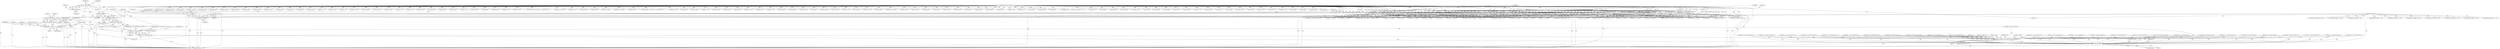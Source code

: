 digraph "0_radare2_f41e941341e44aa86edd4483c4487ec09a074257@API" {
"1001619" [label="(Call,sprintf (str, \" v%i, v%i, %s\", vA, vB, flag_str))"];
"1001545" [label="(Call,vA = (buf[1] & 0x0f))"];
"1001547" [label="(Call,buf[1] & 0x0f)"];
"1000125" [label="(MethodParameterIn,const ut8 *buf)"];
"1001552" [label="(Call,vB = (buf[1] & 0xf0) >> 4)"];
"1001554" [label="(Call,(buf[1] & 0xf0) >> 4)"];
"1001555" [label="(Call,buf[1] & 0xf0)"];
"1001610" [label="(Call,flag_str = R_ASM_GET_NAME (a, 'f', vC))"];
"1001612" [label="(Call,R_ASM_GET_NAME (a, 'f', vC))"];
"1000123" [label="(MethodParameterIn,RAsm *a)"];
"1001561" [label="(Call,vC = (buf[3] << 8) | buf[2])"];
"1001563" [label="(Call,(buf[3] << 8) | buf[2])"];
"1001564" [label="(Call,buf[3] << 8)"];
"1000183" [label="(Call,buf[3] << 8)"];
"1000280" [label="(Call,buf[3] << 8)"];
"1000242" [label="(Call,buf[3] << 8)"];
"1000238" [label="(Call,buf[2] | (buf[3] << 8))"];
"1000179" [label="(Call,buf[2] | (buf[3] << 8))"];
"1000276" [label="(Call,buf[2] | (buf[3] << 8))"];
"1001635" [label="(Call,r_str_concat (strasm, str))"];
"1001633" [label="(Call,strasm = r_str_concat (strasm, str))"];
"1002026" [label="(Call,strncpy (op->buf_asm, strasm, sizeof (op->buf_asm) - 1))"];
"1002088" [label="(Call,free (strasm))"];
"1001284" [label="(Call,buf[4] & 0xf0)"];
"1001296" [label="(Call,buf[5] & 0xf0)"];
"1001564" [label="(Call,buf[3] << 8)"];
"1000242" [label="(Call,buf[3] << 8)"];
"1001867" [label="(Call,buf[4] & 0xf0)"];
"1001700" [label="(Call,(int) buf[1])"];
"1001728" [label="(Call,buf[0] == 0x25)"];
"1000243" [label="(Call,buf[3])"];
"1000862" [label="(Call,(char) buf[1])"];
"1001256" [label="(Call,buf[4] & 0x0f)"];
"1000930" [label="(Call,buf[3] << 8)"];
"1001569" [label="(Call,buf[2])"];
"1001098" [label="(Call,buf[5] & 0x0f)"];
"1001613" [label="(Identifier,a)"];
"1001610" [label="(Call,flag_str = R_ASM_GET_NAME (a, 'f', vC))"];
"1002027" [label="(Call,op->buf_asm)"];
"1000498" [label="(Call,buf[1] & 0x0f)"];
"1000277" [label="(Call,buf[2])"];
"1002025" [label="(Block,)"];
"1001120" [label="(Call,buf[5] & 0x0f)"];
"1001040" [label="(Call,buf[3] << 8)"];
"1001333" [label="(Call,(buf[3] << 8) | buf[2])"];
"1001334" [label="(Call,buf[3] << 8)"];
"1001918" [label="(Call,buf[4] & 0xf0)"];
"1000636" [label="(Call,buf[3] << 24)"];
"1001624" [label="(Identifier,flag_str)"];
"1000839" [label="(Call,buf[3] << 8)"];
"1001371" [label="(Call,buf[0] == 0x1c)"];
"1001459" [label="(Call,(buf[3]<<8) | buf[2])"];
"1001069" [label="(Call,buf[4] & 0x0f)"];
"1001214" [label="(Call,buf[3] << 8)"];
"1002092" [label="(MethodReturn,static int)"];
"1000724" [label="(Call,(llint)buf[7])"];
"1001667" [label="(Call,buf[2] << 24)"];
"1001545" [label="(Call,vA = (buf[1] & 0x0f))"];
"1000732" [label="(Call,(llint)buf[8])"];
"1001563" [label="(Call,(buf[3] << 8) | buf[2])"];
"1001873" [label="(Call,buf[5] & 0x0f)"];
"1001510" [label="(Call,(buf[3] << 8) | buf[2])"];
"1000304" [label="(Call,buf[7] << 24)"];
"1000905" [label="(Call,buf[3] << 8 | buf[2])"];
"1001443" [label="(Call,buf[1] & 0x0f)"];
"1001175" [label="(Call,buf[5] << 8)"];
"1000867" [label="(Call,strasm = r_str_concat (strasm, str))"];
"1000982" [label="(Call,strasm = r_str_concat (strasm, str))"];
"1000587" [label="(Call,buf[0] == 0x17)"];
"1001551" [label="(Literal,0x0f)"];
"1000822" [label="(Call,buf[1] & 0x0f)"];
"1001602" [label="(Call,sprintf (str, \" v%i, v%i, class+%i\", vA, vB, vC))"];
"1000946" [label="(Call,strasm = r_str_concat (strasm, str))"];
"1000179" [label="(Call,buf[2] | (buf[3] << 8))"];
"1001952" [label="(Call,buf[0] == 0x24)"];
"1001810" [label="(Call,buf[1] & 0xf0)"];
"1000447" [label="(Call,buf[3] << 8)"];
"1000906" [label="(Call,buf[3] << 8)"];
"1000887" [label="(Call,strasm = r_str_concat (strasm, str))"];
"1000581" [label="(Call,buf[5] << 24)"];
"1000236" [label="(Call,array_size = buf[2] | (buf[3] << 8))"];
"1000123" [label="(MethodParameterIn,RAsm *a)"];
"1001656" [label="(Call,buf[4] << 8)"];
"1001895" [label="(Call,buf[5] & 0x0f)"];
"1000685" [label="(Call,(llint)buf[2])"];
"1001245" [label="(Call,buf[4] & 0xf0)"];
"1001268" [label="(Call,buf[5] & 0x0f)"];
"1001239" [label="(Call,buf[4] & 0x0f)"];
"1001719" [label="(Call,buf[5] << 8)"];
"1001615" [label="(Identifier,vC)"];
"1001434" [label="(Call,strasm = r_str_concat (strasm, str))"];
"1001451" [label="(Call,buf[1] & 0xf0)"];
"1001351" [label="(Call,R_ASM_GET_OFFSET (a, 's', vB))"];
"1000700" [label="(Call,(llint)buf[4])"];
"1000177" [label="(Call,array_size = buf[2] | (buf[3] << 8))"];
"1000446" [label="(Call,(buf[3] << 8) | buf[2])"];
"1002089" [label="(Identifier,strasm)"];
"1001844" [label="(Call,buf[4] & 0x0f)"];
"1001021" [label="(Call,strasm = r_str_concat (strasm, str))"];
"1001633" [label="(Call,strasm = r_str_concat (strasm, str))"];
"1001618" [label="(Block,)"];
"1000458" [label="(Call,buf[5] << 8)"];
"1001460" [label="(Call,buf[3]<<8)"];
"1001377" [label="(Call,buf[0] == 0x1f)"];
"1001470" [label="(Call,R_ASM_GET_OFFSET (a, 'o', vC))"];
"1000340" [label="(Call,strasm = NULL)"];
"1001651" [label="(Call,buf[5] | (buf[4] << 8) | (buf[3] << 16) | (buf[2] << 24))"];
"1001559" [label="(Literal,0xf0)"];
"1000457" [label="(Call,(buf[5] << 8) | buf[4])"];
"1001011" [label="(Call,buf[4] << 16)"];
"1000631" [label="(Call,buf[2] << 16)"];
"1000955" [label="(Call,buf[1] & 0x0f)"];
"1001092" [label="(Call,buf[4] & 0xf0)"];
"1000853" [label="(Call,strasm = r_str_concat (strasm, str))"];
"1000489" [label="(Call,strasm = r_str_concat (strasm, str))"];
"1002040" [label="(Identifier,op)"];
"1001798" [label="(Call,strasm = r_str_concat (strasm, str))"];
"1001587" [label="(Call,R_ASM_GET_NAME (a, 'c', vC))"];
"1001579" [label="(Call,buf[0] == 0x23)"];
"1001494" [label="(Call,strasm = r_str_concat (strasm, str))"];
"1000423" [label="(Call,(buf[3] << 8) | buf[2])"];
"1000925" [label="(Call,buf[2] | (buf[3] << 8) | (buf[4] << 16) | (buf[5] << 24))"];
"1000407" [label="(Call,strasm = r_str_concat (strasm, str))"];
"1001769" [label="(Call,R_ASM_GET_NAME (a, 'm', vB))"];
"1001174" [label="(Call,(buf[5] << 8) | buf[4])"];
"1001565" [label="(Call,buf[3])"];
"1001912" [label="(Call,buf[4] & 0x0f)"];
"1000288" [label="(Call,buf[4] | (buf[5] << 8) | (buf[6] << 16) | (buf[7] << 24))"];
"1000642" [label="(Call,buf[0] == 0x19)"];
"1000558" [label="(Call,(int) buf[1])"];
"1000830" [label="(Call,buf[1] & 0xf0)"];
"1000745" [label="(Call,strasm = r_str_concat (strasm, str))"];
"1001662" [label="(Call,buf[3] << 16)"];
"1001609" [label="(Block,)"];
"1000802" [label="(Call,(int) buf[3])"];
"1000941" [label="(Call,buf[5] << 24)"];
"1001889" [label="(Call,buf[4] & 0xf0)"];
"1001924" [label="(Call,buf[5] & 0x0f)"];
"1000914" [label="(Call,strasm = r_str_concat (strasm, str))"];
"1002091" [label="(Identifier,size)"];
"1001642" [label="(Call,(int) buf[1])"];
"1001574" [label="(Call,buf[0] == 0x20)"];
"1001108" [label="(Call,buf[4] & 0x0f)"];
"1000779" [label="(Call,strasm = r_str_concat (strasm, str))"];
"1000973" [label="(Call,buf[3] << 8 | buf[2])"];
"1001556" [label="(Call,buf[1])"];
"1000437" [label="(Call,strasm = r_str_concat (strasm, str))"];
"1001635" [label="(Call,r_str_concat (strasm, str))"];
"1001548" [label="(Call,buf[1])"];
"1000936" [label="(Call,buf[4] << 16)"];
"1001818" [label="(Call,(buf[3] << 8) | buf[2])"];
"1000281" [label="(Call,buf[3])"];
"1002030" [label="(Identifier,strasm)"];
"1001114" [label="(Call,buf[4] & 0xf0)"];
"1000813" [label="(Call,strasm = r_str_concat (strasm, str))"];
"1001193" [label="(Call,strasm = r_str_concat (strasm, str))"];
"1001163" [label="(Call,(buf[3] << 8) | buf[2])"];
"1000517" [label="(Call,strasm = r_str_concat (strasm, str))"];
"1001691" [label="(Call,strasm = r_str_concat (strasm, str))"];
"1000155" [label="(Call,op->buf_asm[0] = 0)"];
"1001262" [label="(Call,buf[4] & 0xf0)"];
"1000761" [label="(Call,(int) buf[2])"];
"1001623" [label="(Identifier,vB)"];
"1002017" [label="(Call,strasm = NULL)"];
"1000963" [label="(Call,buf[1] & 0xf0)"];
"1000535" [label="(Call,(buf[3] << 8) | buf[2])"];
"1002031" [label="(Call,sizeof (op->buf_asm) - 1)"];
"1001146" [label="(Call,strasm = r_str_concat (strasm, str))"];
"1000480" [label="(Call,(int) buf[1])"];
"1001278" [label="(Call,buf[4] & 0x0f)"];
"1000536" [label="(Call,buf[3] << 8)"];
"1001075" [label="(Call,buf[4] & 0xf0)"];
"1000299" [label="(Call,buf[6] << 16)"];
"1000621" [label="(Call,(int) buf[1])"];
"1000183" [label="(Call,buf[3] << 8)"];
"1000795" [label="(Call,(int) buf[2])"];
"1001560" [label="(Literal,4)"];
"1001612" [label="(Call,R_ASM_GET_NAME (a, 'f', vC))"];
"1001674" [label="(Call,R_ASM_GET_OFFSET (a, 's', vB))"];
"1001382" [label="(Call,buf[0] == 0x22)"];
"1001634" [label="(Identifier,strasm)"];
"1001229" [label="(Call,buf[4] & 0x0f)"];
"1001718" [label="(Call,(buf[5] << 8) | buf[4])"];
"1000549" [label="(Call,strasm = r_str_concat (strasm, str))"];
"1000127" [label="(Block,)"];
"1001205" [label="(Call,buf[1] & 0xf0)"];
"1001617" [label="(Identifier,flag_str)"];
"1001570" [label="(Identifier,buf)"];
"1001930" [label="(Call,buf[5] & 0xf0)"];
"1000692" [label="(Call,(llint)buf[3])"];
"1001883" [label="(Call,buf[4] & 0x0f)"];
"1001547" [label="(Call,buf[1] & 0x0f)"];
"1000896" [label="(Call,(int) buf[1])"];
"1001611" [label="(Identifier,flag_str)"];
"1001561" [label="(Call,vC = (buf[3] << 8) | buf[2])"];
"1000274" [label="(Call,elem_width = buf[2] | (buf[3] << 8))"];
"1000280" [label="(Call,buf[3] << 8)"];
"1001290" [label="(Call,buf[5] & 0x0f)"];
"1000974" [label="(Call,buf[3] << 8)"];
"1000768" [label="(Call,(int) buf[3])"];
"1000276" [label="(Call,buf[2] | (buf[3] << 8))"];
"1001086" [label="(Call,buf[4] & 0x0f)"];
"1001511" [label="(Call,buf[3] << 8)"];
"1001317" [label="(Call,strasm = r_str_concat (strasm, str))"];
"1001620" [label="(Identifier,str)"];
"1001622" [label="(Identifier,vA)"];
"1000708" [label="(Call,(llint)buf[5])"];
"1000838" [label="(Call,(buf[3] << 8) | buf[2])"];
"1001850" [label="(Call,buf[4] & 0xf0)"];
"1001614" [label="(Literal,'f')"];
"1001627" [label="(Call,sprintf (str, \" v%i, v%i, field+%i\", vA, vB, vC))"];
"1000612" [label="(Call,strasm = r_str_concat (strasm, str))"];
"1001164" [label="(Call,buf[3] << 8)"];
"1000667" [label="(Call,strasm = r_str_concat (strasm, str))"];
"1001126" [label="(Call,buf[5] & 0xf0)"];
"1001708" [label="(Call,buf[3] << 8)"];
"1001819" [label="(Call,buf[3] << 8)"];
"1001538" [label="(Call,strasm = r_str_concat (strasm, str))"];
"1000388" [label="(Call,buf[1] & 0x0f)"];
"1001834" [label="(Call,buf[4] & 0x0f)"];
"1000382" [label="(Block,)"];
"1002026" [label="(Call,strncpy (op->buf_asm, strasm, sizeof (op->buf_asm) - 1))"];
"1000196" [label="(Call,buf[5] << 8)"];
"1002000" [label="(Call,strasm = r_str_concat (strasm, str))"];
"1000526" [label="(Call,(int) buf[1])"];
"1001059" [label="(Call,buf[4] & 0x0f)"];
"1001414" [label="(Call,R_ASM_GET_NAME (a, 'f', vB))"];
"1000570" [label="(Call,buf[3] << 8)"];
"1000739" [label="(Call,(llint)buf[9])"];
"1000246" [label="(Literal,8)"];
"1000191" [label="(Call,buf[4] | (buf[5] << 8) | (buf[6] << 16) | (buf[7] << 24))"];
"1001555" [label="(Call,buf[1] & 0xf0)"];
"1000424" [label="(Call,buf[3] << 8)"];
"1000576" [label="(Call,buf[4] << 16)"];
"1001552" [label="(Call,vB = (buf[1] & 0xf0) >> 4)"];
"1000416" [label="(Call,(int) buf[1])"];
"1001562" [label="(Identifier,vC)"];
"1001982" [label="(Call,R_ASM_GET_NAME (a, 'm', vB))"];
"1001861" [label="(Call,buf[4] & 0x0f)"];
"1000284" [label="(Literal,8)"];
"1000180" [label="(Call,buf[2])"];
"1001594" [label="(Call,sprintf (str, \" v%i, v%i, %s\", vA, vB, flag_str))"];
"1000565" [label="(Call,buf[2] | (buf[3] << 8) | (buf[4] << 16) | (buf[5] << 24))"];
"1001032" [label="(Call,buf[1] & 0x0f)"];
"1001343" [label="(Call,buf[0] == 0x1a)"];
"1001390" [label="(Call,R_ASM_GET_NAME (a, 'c', vB))"];
"1001638" [label="(ControlStructure,break;)"];
"1001156" [label="(Call,(int) buf[1])"];
"1000184" [label="(Call,buf[3])"];
"1000471" [label="(Call,strasm = r_str_concat (strasm, str))"];
"1000716" [label="(Call,(llint)buf[6])"];
"1001005" [label="(Call,buf[3] << 8)"];
"1000138" [label="(Call,(int) buf[0])"];
"1000754" [label="(Call,(int) buf[1])"];
"1001546" [label="(Identifier,vA)"];
"1000879" [label="(Call,buf[3] << 8)"];
"1001554" [label="(Call,(buf[1] & 0xf0) >> 4)"];
"1000396" [label="(Call,buf[1] & 0xf0)"];
"1000207" [label="(Call,buf[7] << 24)"];
"1000878" [label="(Call,buf[3] << 8 | buf[2])"];
"1001039" [label="(Call,(buf[3] << 8) | buf[2])"];
"1000125" [label="(MethodParameterIn,const ut8 *buf)"];
"1000187" [label="(Literal,8)"];
"1000506" [label="(Call,buf[1] & 0xf0)"];
"1000293" [label="(Call,buf[5] << 8)"];
"1000991" [label="(Call,(int) buf[1])"];
"1000163" [label="(Call,buf[0] == 0x00)"];
"1000676" [label="(Call,(int) buf[1])"];
"1001707" [label="(Call,(buf[3] << 8) | buf[2])"];
"1001936" [label="(Call,buf[1] & 0x0f)"];
"1000202" [label="(Call,buf[6] << 16)"];
"1001000" [label="(Call,buf[2] | (buf[3] << 8) | (buf[4] << 16) | (buf[5] << 24))"];
"1001016" [label="(Call,buf[5] << 24)"];
"1000238" [label="(Call,buf[2] | (buf[3] << 8))"];
"1000788" [label="(Call,(int) buf[1])"];
"1001521" [label="(Call,R_ASM_GET_OFFSET (a, 't', vB))"];
"1001636" [label="(Identifier,strasm)"];
"1001213" [label="(Call,(buf[3] << 8) | buf[2])"];
"1001576" [label="(Identifier,buf)"];
"1001568" [label="(Literal,8)"];
"1001621" [label="(Literal,\" v%i, v%i, %s\")"];
"1001619" [label="(Call,sprintf (str, \" v%i, v%i, %s\", vA, vB, flag_str))"];
"1001326" [label="(Call,(int) buf[1])"];
"1001901" [label="(Call,buf[5] & 0xf0)"];
"1001736" [label="(Call,R_ASM_GET_NAME (a, 'c', vB))"];
"1001960" [label="(Call,R_ASM_GET_NAME (a, 'c', vB))"];
"1001637" [label="(Identifier,str)"];
"1002088" [label="(Call,free (strasm))"];
"1001553" [label="(Identifier,vB)"];
"1000363" [label="(Call,strasm = strdup (op->buf_asm))"];
"1000239" [label="(Call,buf[2])"];
"1001503" [label="(Call,(int) buf[1])"];
"1001619" -> "1001618"  [label="AST: "];
"1001619" -> "1001624"  [label="CFG: "];
"1001620" -> "1001619"  [label="AST: "];
"1001621" -> "1001619"  [label="AST: "];
"1001622" -> "1001619"  [label="AST: "];
"1001623" -> "1001619"  [label="AST: "];
"1001624" -> "1001619"  [label="AST: "];
"1001634" -> "1001619"  [label="CFG: "];
"1001619" -> "1002092"  [label="DDG: "];
"1001619" -> "1002092"  [label="DDG: "];
"1001619" -> "1002092"  [label="DDG: "];
"1001619" -> "1002092"  [label="DDG: "];
"1001545" -> "1001619"  [label="DDG: "];
"1001552" -> "1001619"  [label="DDG: "];
"1001610" -> "1001619"  [label="DDG: "];
"1001619" -> "1001635"  [label="DDG: "];
"1001545" -> "1000382"  [label="AST: "];
"1001545" -> "1001547"  [label="CFG: "];
"1001546" -> "1001545"  [label="AST: "];
"1001547" -> "1001545"  [label="AST: "];
"1001553" -> "1001545"  [label="CFG: "];
"1001545" -> "1002092"  [label="DDG: "];
"1001547" -> "1001545"  [label="DDG: "];
"1001547" -> "1001545"  [label="DDG: "];
"1001545" -> "1001594"  [label="DDG: "];
"1001545" -> "1001602"  [label="DDG: "];
"1001545" -> "1001627"  [label="DDG: "];
"1001547" -> "1001551"  [label="CFG: "];
"1001548" -> "1001547"  [label="AST: "];
"1001551" -> "1001547"  [label="AST: "];
"1000125" -> "1001547"  [label="DDG: "];
"1001547" -> "1001555"  [label="DDG: "];
"1000125" -> "1000122"  [label="AST: "];
"1000125" -> "1002092"  [label="DDG: "];
"1000125" -> "1000138"  [label="DDG: "];
"1000125" -> "1000163"  [label="DDG: "];
"1000125" -> "1000179"  [label="DDG: "];
"1000125" -> "1000183"  [label="DDG: "];
"1000125" -> "1000191"  [label="DDG: "];
"1000125" -> "1000196"  [label="DDG: "];
"1000125" -> "1000202"  [label="DDG: "];
"1000125" -> "1000207"  [label="DDG: "];
"1000125" -> "1000238"  [label="DDG: "];
"1000125" -> "1000242"  [label="DDG: "];
"1000125" -> "1000276"  [label="DDG: "];
"1000125" -> "1000280"  [label="DDG: "];
"1000125" -> "1000288"  [label="DDG: "];
"1000125" -> "1000293"  [label="DDG: "];
"1000125" -> "1000299"  [label="DDG: "];
"1000125" -> "1000304"  [label="DDG: "];
"1000125" -> "1000388"  [label="DDG: "];
"1000125" -> "1000396"  [label="DDG: "];
"1000125" -> "1000416"  [label="DDG: "];
"1000125" -> "1000424"  [label="DDG: "];
"1000125" -> "1000423"  [label="DDG: "];
"1000125" -> "1000447"  [label="DDG: "];
"1000125" -> "1000446"  [label="DDG: "];
"1000125" -> "1000458"  [label="DDG: "];
"1000125" -> "1000457"  [label="DDG: "];
"1000125" -> "1000480"  [label="DDG: "];
"1000125" -> "1000498"  [label="DDG: "];
"1000125" -> "1000506"  [label="DDG: "];
"1000125" -> "1000526"  [label="DDG: "];
"1000125" -> "1000536"  [label="DDG: "];
"1000125" -> "1000535"  [label="DDG: "];
"1000125" -> "1000558"  [label="DDG: "];
"1000125" -> "1000565"  [label="DDG: "];
"1000125" -> "1000570"  [label="DDG: "];
"1000125" -> "1000576"  [label="DDG: "];
"1000125" -> "1000581"  [label="DDG: "];
"1000125" -> "1000587"  [label="DDG: "];
"1000125" -> "1000621"  [label="DDG: "];
"1000125" -> "1000631"  [label="DDG: "];
"1000125" -> "1000636"  [label="DDG: "];
"1000125" -> "1000642"  [label="DDG: "];
"1000125" -> "1000676"  [label="DDG: "];
"1000125" -> "1000685"  [label="DDG: "];
"1000125" -> "1000692"  [label="DDG: "];
"1000125" -> "1000700"  [label="DDG: "];
"1000125" -> "1000708"  [label="DDG: "];
"1000125" -> "1000716"  [label="DDG: "];
"1000125" -> "1000724"  [label="DDG: "];
"1000125" -> "1000732"  [label="DDG: "];
"1000125" -> "1000739"  [label="DDG: "];
"1000125" -> "1000754"  [label="DDG: "];
"1000125" -> "1000761"  [label="DDG: "];
"1000125" -> "1000768"  [label="DDG: "];
"1000125" -> "1000788"  [label="DDG: "];
"1000125" -> "1000795"  [label="DDG: "];
"1000125" -> "1000802"  [label="DDG: "];
"1000125" -> "1000822"  [label="DDG: "];
"1000125" -> "1000830"  [label="DDG: "];
"1000125" -> "1000839"  [label="DDG: "];
"1000125" -> "1000838"  [label="DDG: "];
"1000125" -> "1000862"  [label="DDG: "];
"1000125" -> "1000879"  [label="DDG: "];
"1000125" -> "1000878"  [label="DDG: "];
"1000125" -> "1000896"  [label="DDG: "];
"1000125" -> "1000906"  [label="DDG: "];
"1000125" -> "1000905"  [label="DDG: "];
"1000125" -> "1000925"  [label="DDG: "];
"1000125" -> "1000930"  [label="DDG: "];
"1000125" -> "1000936"  [label="DDG: "];
"1000125" -> "1000941"  [label="DDG: "];
"1000125" -> "1000955"  [label="DDG: "];
"1000125" -> "1000963"  [label="DDG: "];
"1000125" -> "1000974"  [label="DDG: "];
"1000125" -> "1000973"  [label="DDG: "];
"1000125" -> "1000991"  [label="DDG: "];
"1000125" -> "1001000"  [label="DDG: "];
"1000125" -> "1001005"  [label="DDG: "];
"1000125" -> "1001011"  [label="DDG: "];
"1000125" -> "1001016"  [label="DDG: "];
"1000125" -> "1001032"  [label="DDG: "];
"1000125" -> "1001040"  [label="DDG: "];
"1000125" -> "1001039"  [label="DDG: "];
"1000125" -> "1001059"  [label="DDG: "];
"1000125" -> "1001069"  [label="DDG: "];
"1000125" -> "1001075"  [label="DDG: "];
"1000125" -> "1001086"  [label="DDG: "];
"1000125" -> "1001092"  [label="DDG: "];
"1000125" -> "1001098"  [label="DDG: "];
"1000125" -> "1001108"  [label="DDG: "];
"1000125" -> "1001114"  [label="DDG: "];
"1000125" -> "1001120"  [label="DDG: "];
"1000125" -> "1001126"  [label="DDG: "];
"1000125" -> "1001156"  [label="DDG: "];
"1000125" -> "1001164"  [label="DDG: "];
"1000125" -> "1001163"  [label="DDG: "];
"1000125" -> "1001175"  [label="DDG: "];
"1000125" -> "1001174"  [label="DDG: "];
"1000125" -> "1001205"  [label="DDG: "];
"1000125" -> "1001214"  [label="DDG: "];
"1000125" -> "1001213"  [label="DDG: "];
"1000125" -> "1001229"  [label="DDG: "];
"1000125" -> "1001239"  [label="DDG: "];
"1000125" -> "1001245"  [label="DDG: "];
"1000125" -> "1001256"  [label="DDG: "];
"1000125" -> "1001262"  [label="DDG: "];
"1000125" -> "1001268"  [label="DDG: "];
"1000125" -> "1001278"  [label="DDG: "];
"1000125" -> "1001284"  [label="DDG: "];
"1000125" -> "1001290"  [label="DDG: "];
"1000125" -> "1001296"  [label="DDG: "];
"1000125" -> "1001326"  [label="DDG: "];
"1000125" -> "1001334"  [label="DDG: "];
"1000125" -> "1001333"  [label="DDG: "];
"1000125" -> "1001343"  [label="DDG: "];
"1000125" -> "1001371"  [label="DDG: "];
"1000125" -> "1001377"  [label="DDG: "];
"1000125" -> "1001382"  [label="DDG: "];
"1000125" -> "1001443"  [label="DDG: "];
"1000125" -> "1001451"  [label="DDG: "];
"1000125" -> "1001460"  [label="DDG: "];
"1000125" -> "1001459"  [label="DDG: "];
"1000125" -> "1001503"  [label="DDG: "];
"1000125" -> "1001511"  [label="DDG: "];
"1000125" -> "1001510"  [label="DDG: "];
"1000125" -> "1001555"  [label="DDG: "];
"1000125" -> "1001564"  [label="DDG: "];
"1000125" -> "1001563"  [label="DDG: "];
"1000125" -> "1001574"  [label="DDG: "];
"1000125" -> "1001579"  [label="DDG: "];
"1000125" -> "1001642"  [label="DDG: "];
"1000125" -> "1001651"  [label="DDG: "];
"1000125" -> "1001656"  [label="DDG: "];
"1000125" -> "1001662"  [label="DDG: "];
"1000125" -> "1001667"  [label="DDG: "];
"1000125" -> "1001700"  [label="DDG: "];
"1000125" -> "1001708"  [label="DDG: "];
"1000125" -> "1001707"  [label="DDG: "];
"1000125" -> "1001719"  [label="DDG: "];
"1000125" -> "1001718"  [label="DDG: "];
"1000125" -> "1001728"  [label="DDG: "];
"1000125" -> "1001810"  [label="DDG: "];
"1000125" -> "1001819"  [label="DDG: "];
"1000125" -> "1001818"  [label="DDG: "];
"1000125" -> "1001834"  [label="DDG: "];
"1000125" -> "1001844"  [label="DDG: "];
"1000125" -> "1001850"  [label="DDG: "];
"1000125" -> "1001861"  [label="DDG: "];
"1000125" -> "1001867"  [label="DDG: "];
"1000125" -> "1001873"  [label="DDG: "];
"1000125" -> "1001883"  [label="DDG: "];
"1000125" -> "1001889"  [label="DDG: "];
"1000125" -> "1001895"  [label="DDG: "];
"1000125" -> "1001901"  [label="DDG: "];
"1000125" -> "1001912"  [label="DDG: "];
"1000125" -> "1001918"  [label="DDG: "];
"1000125" -> "1001924"  [label="DDG: "];
"1000125" -> "1001930"  [label="DDG: "];
"1000125" -> "1001936"  [label="DDG: "];
"1000125" -> "1001952"  [label="DDG: "];
"1001552" -> "1000382"  [label="AST: "];
"1001552" -> "1001554"  [label="CFG: "];
"1001553" -> "1001552"  [label="AST: "];
"1001554" -> "1001552"  [label="AST: "];
"1001562" -> "1001552"  [label="CFG: "];
"1001552" -> "1002092"  [label="DDG: "];
"1001554" -> "1001552"  [label="DDG: "];
"1001554" -> "1001552"  [label="DDG: "];
"1001552" -> "1001594"  [label="DDG: "];
"1001552" -> "1001602"  [label="DDG: "];
"1001552" -> "1001627"  [label="DDG: "];
"1001554" -> "1001560"  [label="CFG: "];
"1001555" -> "1001554"  [label="AST: "];
"1001560" -> "1001554"  [label="AST: "];
"1001554" -> "1002092"  [label="DDG: "];
"1001555" -> "1001554"  [label="DDG: "];
"1001555" -> "1001554"  [label="DDG: "];
"1001555" -> "1001559"  [label="CFG: "];
"1001556" -> "1001555"  [label="AST: "];
"1001559" -> "1001555"  [label="AST: "];
"1001560" -> "1001555"  [label="CFG: "];
"1001555" -> "1002092"  [label="DDG: "];
"1001610" -> "1001609"  [label="AST: "];
"1001610" -> "1001612"  [label="CFG: "];
"1001611" -> "1001610"  [label="AST: "];
"1001612" -> "1001610"  [label="AST: "];
"1001617" -> "1001610"  [label="CFG: "];
"1001610" -> "1002092"  [label="DDG: "];
"1001610" -> "1002092"  [label="DDG: "];
"1001612" -> "1001610"  [label="DDG: "];
"1001612" -> "1001610"  [label="DDG: "];
"1001612" -> "1001610"  [label="DDG: "];
"1001612" -> "1001615"  [label="CFG: "];
"1001613" -> "1001612"  [label="AST: "];
"1001614" -> "1001612"  [label="AST: "];
"1001615" -> "1001612"  [label="AST: "];
"1001612" -> "1002092"  [label="DDG: "];
"1001612" -> "1002092"  [label="DDG: "];
"1000123" -> "1001612"  [label="DDG: "];
"1001561" -> "1001612"  [label="DDG: "];
"1001612" -> "1001627"  [label="DDG: "];
"1000123" -> "1000122"  [label="AST: "];
"1000123" -> "1002092"  [label="DDG: "];
"1000123" -> "1001351"  [label="DDG: "];
"1000123" -> "1001390"  [label="DDG: "];
"1000123" -> "1001414"  [label="DDG: "];
"1000123" -> "1001470"  [label="DDG: "];
"1000123" -> "1001521"  [label="DDG: "];
"1000123" -> "1001587"  [label="DDG: "];
"1000123" -> "1001674"  [label="DDG: "];
"1000123" -> "1001736"  [label="DDG: "];
"1000123" -> "1001769"  [label="DDG: "];
"1000123" -> "1001960"  [label="DDG: "];
"1000123" -> "1001982"  [label="DDG: "];
"1001561" -> "1000382"  [label="AST: "];
"1001561" -> "1001563"  [label="CFG: "];
"1001562" -> "1001561"  [label="AST: "];
"1001563" -> "1001561"  [label="AST: "];
"1001576" -> "1001561"  [label="CFG: "];
"1001561" -> "1002092"  [label="DDG: "];
"1001563" -> "1001561"  [label="DDG: "];
"1001563" -> "1001561"  [label="DDG: "];
"1001561" -> "1001587"  [label="DDG: "];
"1001563" -> "1001569"  [label="CFG: "];
"1001564" -> "1001563"  [label="AST: "];
"1001569" -> "1001563"  [label="AST: "];
"1001563" -> "1002092"  [label="DDG: "];
"1001563" -> "1002092"  [label="DDG: "];
"1001564" -> "1001563"  [label="DDG: "];
"1001564" -> "1001563"  [label="DDG: "];
"1000238" -> "1001563"  [label="DDG: "];
"1000179" -> "1001563"  [label="DDG: "];
"1000276" -> "1001563"  [label="DDG: "];
"1001564" -> "1001568"  [label="CFG: "];
"1001565" -> "1001564"  [label="AST: "];
"1001568" -> "1001564"  [label="AST: "];
"1001570" -> "1001564"  [label="CFG: "];
"1001564" -> "1002092"  [label="DDG: "];
"1000183" -> "1001564"  [label="DDG: "];
"1000280" -> "1001564"  [label="DDG: "];
"1000242" -> "1001564"  [label="DDG: "];
"1000183" -> "1000179"  [label="AST: "];
"1000183" -> "1000187"  [label="CFG: "];
"1000184" -> "1000183"  [label="AST: "];
"1000187" -> "1000183"  [label="AST: "];
"1000179" -> "1000183"  [label="CFG: "];
"1000183" -> "1002092"  [label="DDG: "];
"1000183" -> "1000179"  [label="DDG: "];
"1000183" -> "1000179"  [label="DDG: "];
"1000183" -> "1000424"  [label="DDG: "];
"1000183" -> "1000447"  [label="DDG: "];
"1000183" -> "1000536"  [label="DDG: "];
"1000183" -> "1000570"  [label="DDG: "];
"1000183" -> "1000636"  [label="DDG: "];
"1000183" -> "1000692"  [label="DDG: "];
"1000183" -> "1000768"  [label="DDG: "];
"1000183" -> "1000802"  [label="DDG: "];
"1000183" -> "1000839"  [label="DDG: "];
"1000183" -> "1000879"  [label="DDG: "];
"1000183" -> "1000906"  [label="DDG: "];
"1000183" -> "1000930"  [label="DDG: "];
"1000183" -> "1000974"  [label="DDG: "];
"1000183" -> "1001005"  [label="DDG: "];
"1000183" -> "1001040"  [label="DDG: "];
"1000183" -> "1001164"  [label="DDG: "];
"1000183" -> "1001214"  [label="DDG: "];
"1000183" -> "1001334"  [label="DDG: "];
"1000183" -> "1001460"  [label="DDG: "];
"1000183" -> "1001511"  [label="DDG: "];
"1000183" -> "1001662"  [label="DDG: "];
"1000183" -> "1001708"  [label="DDG: "];
"1000183" -> "1001819"  [label="DDG: "];
"1000280" -> "1000276"  [label="AST: "];
"1000280" -> "1000284"  [label="CFG: "];
"1000281" -> "1000280"  [label="AST: "];
"1000284" -> "1000280"  [label="AST: "];
"1000276" -> "1000280"  [label="CFG: "];
"1000280" -> "1002092"  [label="DDG: "];
"1000280" -> "1000276"  [label="DDG: "];
"1000280" -> "1000276"  [label="DDG: "];
"1000280" -> "1000424"  [label="DDG: "];
"1000280" -> "1000447"  [label="DDG: "];
"1000280" -> "1000536"  [label="DDG: "];
"1000280" -> "1000570"  [label="DDG: "];
"1000280" -> "1000636"  [label="DDG: "];
"1000280" -> "1000692"  [label="DDG: "];
"1000280" -> "1000768"  [label="DDG: "];
"1000280" -> "1000802"  [label="DDG: "];
"1000280" -> "1000839"  [label="DDG: "];
"1000280" -> "1000879"  [label="DDG: "];
"1000280" -> "1000906"  [label="DDG: "];
"1000280" -> "1000930"  [label="DDG: "];
"1000280" -> "1000974"  [label="DDG: "];
"1000280" -> "1001005"  [label="DDG: "];
"1000280" -> "1001040"  [label="DDG: "];
"1000280" -> "1001164"  [label="DDG: "];
"1000280" -> "1001214"  [label="DDG: "];
"1000280" -> "1001334"  [label="DDG: "];
"1000280" -> "1001460"  [label="DDG: "];
"1000280" -> "1001511"  [label="DDG: "];
"1000280" -> "1001662"  [label="DDG: "];
"1000280" -> "1001708"  [label="DDG: "];
"1000280" -> "1001819"  [label="DDG: "];
"1000242" -> "1000238"  [label="AST: "];
"1000242" -> "1000246"  [label="CFG: "];
"1000243" -> "1000242"  [label="AST: "];
"1000246" -> "1000242"  [label="AST: "];
"1000238" -> "1000242"  [label="CFG: "];
"1000242" -> "1002092"  [label="DDG: "];
"1000242" -> "1000238"  [label="DDG: "];
"1000242" -> "1000238"  [label="DDG: "];
"1000242" -> "1000424"  [label="DDG: "];
"1000242" -> "1000447"  [label="DDG: "];
"1000242" -> "1000536"  [label="DDG: "];
"1000242" -> "1000570"  [label="DDG: "];
"1000242" -> "1000636"  [label="DDG: "];
"1000242" -> "1000692"  [label="DDG: "];
"1000242" -> "1000768"  [label="DDG: "];
"1000242" -> "1000802"  [label="DDG: "];
"1000242" -> "1000839"  [label="DDG: "];
"1000242" -> "1000879"  [label="DDG: "];
"1000242" -> "1000906"  [label="DDG: "];
"1000242" -> "1000930"  [label="DDG: "];
"1000242" -> "1000974"  [label="DDG: "];
"1000242" -> "1001005"  [label="DDG: "];
"1000242" -> "1001040"  [label="DDG: "];
"1000242" -> "1001164"  [label="DDG: "];
"1000242" -> "1001214"  [label="DDG: "];
"1000242" -> "1001334"  [label="DDG: "];
"1000242" -> "1001460"  [label="DDG: "];
"1000242" -> "1001511"  [label="DDG: "];
"1000242" -> "1001662"  [label="DDG: "];
"1000242" -> "1001708"  [label="DDG: "];
"1000242" -> "1001819"  [label="DDG: "];
"1000238" -> "1000236"  [label="AST: "];
"1000239" -> "1000238"  [label="AST: "];
"1000236" -> "1000238"  [label="CFG: "];
"1000238" -> "1002092"  [label="DDG: "];
"1000238" -> "1002092"  [label="DDG: "];
"1000238" -> "1000236"  [label="DDG: "];
"1000238" -> "1000236"  [label="DDG: "];
"1000238" -> "1000423"  [label="DDG: "];
"1000238" -> "1000446"  [label="DDG: "];
"1000238" -> "1000535"  [label="DDG: "];
"1000238" -> "1000565"  [label="DDG: "];
"1000238" -> "1000631"  [label="DDG: "];
"1000238" -> "1000685"  [label="DDG: "];
"1000238" -> "1000761"  [label="DDG: "];
"1000238" -> "1000795"  [label="DDG: "];
"1000238" -> "1000838"  [label="DDG: "];
"1000238" -> "1000878"  [label="DDG: "];
"1000238" -> "1000905"  [label="DDG: "];
"1000238" -> "1000925"  [label="DDG: "];
"1000238" -> "1000973"  [label="DDG: "];
"1000238" -> "1001000"  [label="DDG: "];
"1000238" -> "1001039"  [label="DDG: "];
"1000238" -> "1001163"  [label="DDG: "];
"1000238" -> "1001213"  [label="DDG: "];
"1000238" -> "1001333"  [label="DDG: "];
"1000238" -> "1001459"  [label="DDG: "];
"1000238" -> "1001510"  [label="DDG: "];
"1000238" -> "1001667"  [label="DDG: "];
"1000238" -> "1001707"  [label="DDG: "];
"1000238" -> "1001818"  [label="DDG: "];
"1000179" -> "1000177"  [label="AST: "];
"1000180" -> "1000179"  [label="AST: "];
"1000177" -> "1000179"  [label="CFG: "];
"1000179" -> "1002092"  [label="DDG: "];
"1000179" -> "1002092"  [label="DDG: "];
"1000179" -> "1000177"  [label="DDG: "];
"1000179" -> "1000177"  [label="DDG: "];
"1000179" -> "1000423"  [label="DDG: "];
"1000179" -> "1000446"  [label="DDG: "];
"1000179" -> "1000535"  [label="DDG: "];
"1000179" -> "1000565"  [label="DDG: "];
"1000179" -> "1000631"  [label="DDG: "];
"1000179" -> "1000685"  [label="DDG: "];
"1000179" -> "1000761"  [label="DDG: "];
"1000179" -> "1000795"  [label="DDG: "];
"1000179" -> "1000838"  [label="DDG: "];
"1000179" -> "1000878"  [label="DDG: "];
"1000179" -> "1000905"  [label="DDG: "];
"1000179" -> "1000925"  [label="DDG: "];
"1000179" -> "1000973"  [label="DDG: "];
"1000179" -> "1001000"  [label="DDG: "];
"1000179" -> "1001039"  [label="DDG: "];
"1000179" -> "1001163"  [label="DDG: "];
"1000179" -> "1001213"  [label="DDG: "];
"1000179" -> "1001333"  [label="DDG: "];
"1000179" -> "1001459"  [label="DDG: "];
"1000179" -> "1001510"  [label="DDG: "];
"1000179" -> "1001667"  [label="DDG: "];
"1000179" -> "1001707"  [label="DDG: "];
"1000179" -> "1001818"  [label="DDG: "];
"1000276" -> "1000274"  [label="AST: "];
"1000277" -> "1000276"  [label="AST: "];
"1000274" -> "1000276"  [label="CFG: "];
"1000276" -> "1002092"  [label="DDG: "];
"1000276" -> "1002092"  [label="DDG: "];
"1000276" -> "1000274"  [label="DDG: "];
"1000276" -> "1000274"  [label="DDG: "];
"1000276" -> "1000423"  [label="DDG: "];
"1000276" -> "1000446"  [label="DDG: "];
"1000276" -> "1000535"  [label="DDG: "];
"1000276" -> "1000565"  [label="DDG: "];
"1000276" -> "1000631"  [label="DDG: "];
"1000276" -> "1000685"  [label="DDG: "];
"1000276" -> "1000761"  [label="DDG: "];
"1000276" -> "1000795"  [label="DDG: "];
"1000276" -> "1000838"  [label="DDG: "];
"1000276" -> "1000878"  [label="DDG: "];
"1000276" -> "1000905"  [label="DDG: "];
"1000276" -> "1000925"  [label="DDG: "];
"1000276" -> "1000973"  [label="DDG: "];
"1000276" -> "1001000"  [label="DDG: "];
"1000276" -> "1001039"  [label="DDG: "];
"1000276" -> "1001163"  [label="DDG: "];
"1000276" -> "1001213"  [label="DDG: "];
"1000276" -> "1001333"  [label="DDG: "];
"1000276" -> "1001459"  [label="DDG: "];
"1000276" -> "1001510"  [label="DDG: "];
"1000276" -> "1001667"  [label="DDG: "];
"1000276" -> "1001707"  [label="DDG: "];
"1000276" -> "1001818"  [label="DDG: "];
"1001635" -> "1001633"  [label="AST: "];
"1001635" -> "1001637"  [label="CFG: "];
"1001636" -> "1001635"  [label="AST: "];
"1001637" -> "1001635"  [label="AST: "];
"1001633" -> "1001635"  [label="CFG: "];
"1001635" -> "1002092"  [label="DDG: "];
"1001635" -> "1001633"  [label="DDG: "];
"1001635" -> "1001633"  [label="DDG: "];
"1000363" -> "1001635"  [label="DDG: "];
"1001602" -> "1001635"  [label="DDG: "];
"1001594" -> "1001635"  [label="DDG: "];
"1001627" -> "1001635"  [label="DDG: "];
"1001633" -> "1000382"  [label="AST: "];
"1001634" -> "1001633"  [label="AST: "];
"1001638" -> "1001633"  [label="CFG: "];
"1001633" -> "1002092"  [label="DDG: "];
"1001633" -> "1002026"  [label="DDG: "];
"1001633" -> "1002088"  [label="DDG: "];
"1002026" -> "1002025"  [label="AST: "];
"1002026" -> "1002031"  [label="CFG: "];
"1002027" -> "1002026"  [label="AST: "];
"1002030" -> "1002026"  [label="AST: "];
"1002031" -> "1002026"  [label="AST: "];
"1002040" -> "1002026"  [label="CFG: "];
"1002026" -> "1002092"  [label="DDG: "];
"1000155" -> "1002026"  [label="DDG: "];
"1000779" -> "1002026"  [label="DDG: "];
"1001317" -> "1002026"  [label="DDG: "];
"1001494" -> "1002026"  [label="DDG: "];
"1000813" -> "1002026"  [label="DDG: "];
"1000517" -> "1002026"  [label="DDG: "];
"1001538" -> "1002026"  [label="DDG: "];
"1000853" -> "1002026"  [label="DDG: "];
"1001146" -> "1002026"  [label="DDG: "];
"1000914" -> "1002026"  [label="DDG: "];
"1001021" -> "1002026"  [label="DDG: "];
"1001193" -> "1002026"  [label="DDG: "];
"1000549" -> "1002026"  [label="DDG: "];
"1002017" -> "1002026"  [label="DDG: "];
"1000471" -> "1002026"  [label="DDG: "];
"1000667" -> "1002026"  [label="DDG: "];
"1000612" -> "1002026"  [label="DDG: "];
"1000363" -> "1002026"  [label="DDG: "];
"1002000" -> "1002026"  [label="DDG: "];
"1000407" -> "1002026"  [label="DDG: "];
"1000437" -> "1002026"  [label="DDG: "];
"1000745" -> "1002026"  [label="DDG: "];
"1001434" -> "1002026"  [label="DDG: "];
"1000982" -> "1002026"  [label="DDG: "];
"1000946" -> "1002026"  [label="DDG: "];
"1000887" -> "1002026"  [label="DDG: "];
"1000867" -> "1002026"  [label="DDG: "];
"1000489" -> "1002026"  [label="DDG: "];
"1001798" -> "1002026"  [label="DDG: "];
"1001691" -> "1002026"  [label="DDG: "];
"1002031" -> "1002026"  [label="DDG: "];
"1002026" -> "1002088"  [label="DDG: "];
"1002088" -> "1000127"  [label="AST: "];
"1002088" -> "1002089"  [label="CFG: "];
"1002089" -> "1002088"  [label="AST: "];
"1002091" -> "1002088"  [label="CFG: "];
"1002088" -> "1002092"  [label="DDG: "];
"1000779" -> "1002088"  [label="DDG: "];
"1001317" -> "1002088"  [label="DDG: "];
"1001494" -> "1002088"  [label="DDG: "];
"1000813" -> "1002088"  [label="DDG: "];
"1000517" -> "1002088"  [label="DDG: "];
"1001538" -> "1002088"  [label="DDG: "];
"1000853" -> "1002088"  [label="DDG: "];
"1001146" -> "1002088"  [label="DDG: "];
"1000914" -> "1002088"  [label="DDG: "];
"1001021" -> "1002088"  [label="DDG: "];
"1000549" -> "1002088"  [label="DDG: "];
"1002017" -> "1002088"  [label="DDG: "];
"1000471" -> "1002088"  [label="DDG: "];
"1000667" -> "1002088"  [label="DDG: "];
"1000612" -> "1002088"  [label="DDG: "];
"1000363" -> "1002088"  [label="DDG: "];
"1002000" -> "1002088"  [label="DDG: "];
"1000407" -> "1002088"  [label="DDG: "];
"1000437" -> "1002088"  [label="DDG: "];
"1000745" -> "1002088"  [label="DDG: "];
"1001434" -> "1002088"  [label="DDG: "];
"1000982" -> "1002088"  [label="DDG: "];
"1000946" -> "1002088"  [label="DDG: "];
"1000887" -> "1002088"  [label="DDG: "];
"1000867" -> "1002088"  [label="DDG: "];
"1000489" -> "1002088"  [label="DDG: "];
"1001798" -> "1002088"  [label="DDG: "];
"1001691" -> "1002088"  [label="DDG: "];
"1000340" -> "1002088"  [label="DDG: "];
"1001193" -> "1002088"  [label="DDG: "];
}
